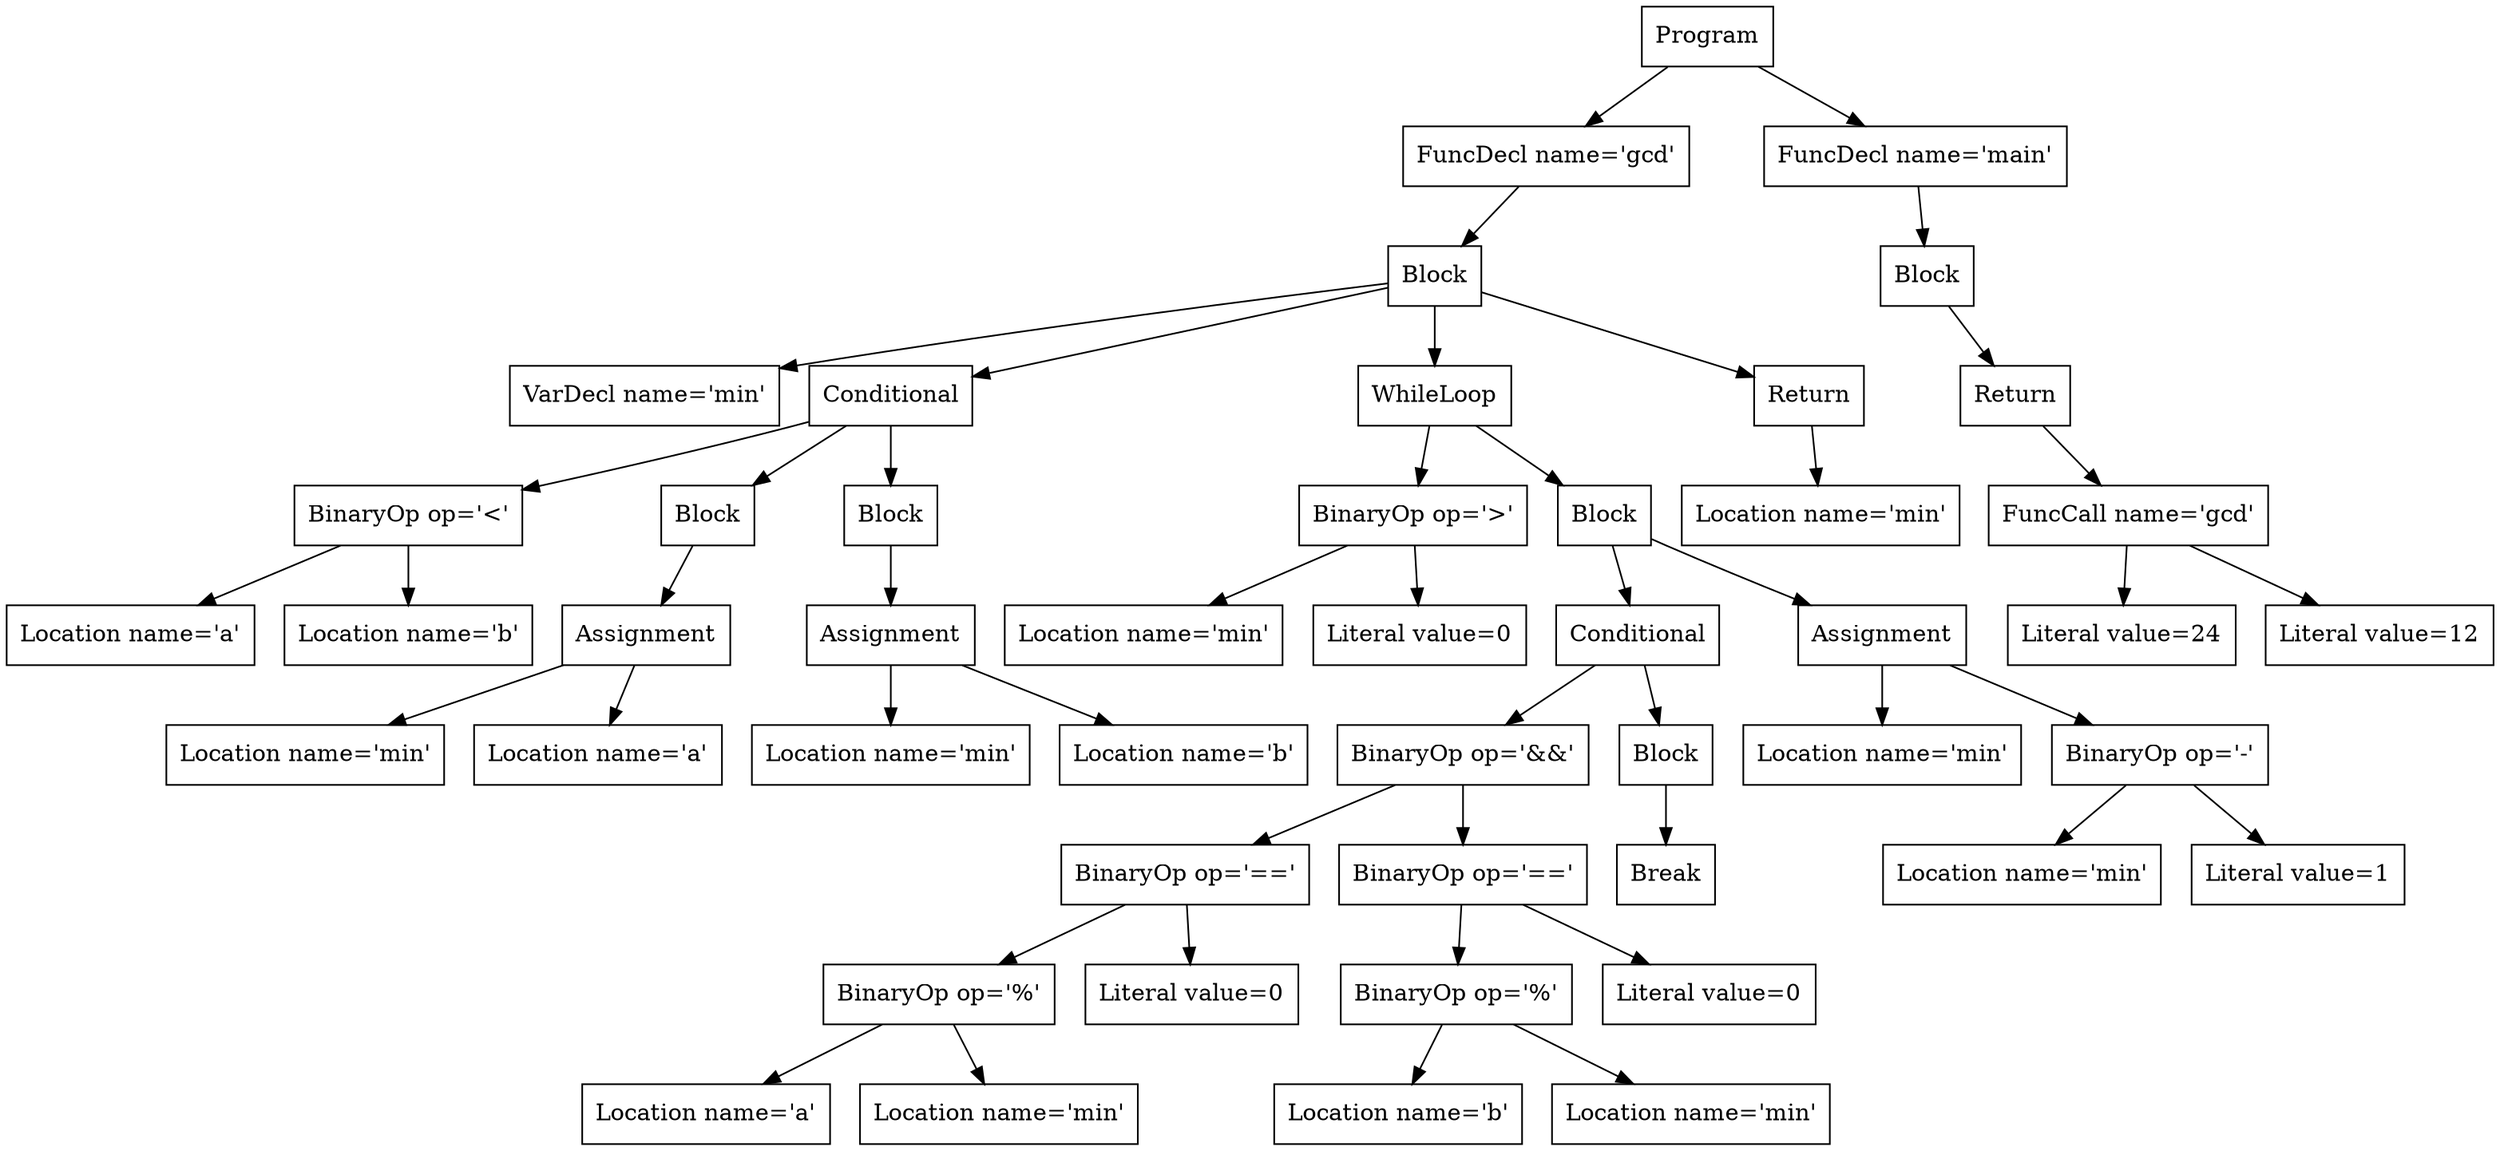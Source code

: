 digraph AST {
3 [shape=box, label="VarDecl name='min'"];
6 [shape=box, label="Location name='a'"];
7 [shape=box, label="Location name='b'"];
5 [shape=box, label="BinaryOp op='<'"];
5 -> 6;
5 -> 7;
10 [shape=box, label="Location name='min'"];
11 [shape=box, label="Location name='a'"];
9 [shape=box, label="Assignment"];
9 -> 10;
9 -> 11;
8 [shape=box, label="Block"];
8 -> 9;
14 [shape=box, label="Location name='min'"];
15 [shape=box, label="Location name='b'"];
13 [shape=box, label="Assignment"];
13 -> 14;
13 -> 15;
12 [shape=box, label="Block"];
12 -> 13;
4 [shape=box, label="Conditional"];
4 -> 5;
4 -> 8;
4 -> 12;
18 [shape=box, label="Location name='min'"];
19 [shape=box, label="Literal value=0"];
17 [shape=box, label="BinaryOp op='>'"];
17 -> 18;
17 -> 19;
25 [shape=box, label="Location name='a'"];
26 [shape=box, label="Location name='min'"];
24 [shape=box, label="BinaryOp op='%'"];
24 -> 25;
24 -> 26;
27 [shape=box, label="Literal value=0"];
23 [shape=box, label="BinaryOp op='=='"];
23 -> 24;
23 -> 27;
30 [shape=box, label="Location name='b'"];
31 [shape=box, label="Location name='min'"];
29 [shape=box, label="BinaryOp op='%'"];
29 -> 30;
29 -> 31;
32 [shape=box, label="Literal value=0"];
28 [shape=box, label="BinaryOp op='=='"];
28 -> 29;
28 -> 32;
22 [shape=box, label="BinaryOp op='&&'"];
22 -> 23;
22 -> 28;
34 [shape=box, label="Break"];
33 [shape=box, label="Block"];
33 -> 34;
21 [shape=box, label="Conditional"];
21 -> 22;
21 -> 33;
36 [shape=box, label="Location name='min'"];
38 [shape=box, label="Location name='min'"];
39 [shape=box, label="Literal value=1"];
37 [shape=box, label="BinaryOp op='-'"];
37 -> 38;
37 -> 39;
35 [shape=box, label="Assignment"];
35 -> 36;
35 -> 37;
20 [shape=box, label="Block"];
20 -> 21;
20 -> 35;
16 [shape=box, label="WhileLoop"];
16 -> 17;
16 -> 20;
41 [shape=box, label="Location name='min'"];
40 [shape=box, label="Return"];
40 -> 41;
2 [shape=box, label="Block"];
2 -> 3;
2 -> 4;
2 -> 16;
2 -> 40;
1 [shape=box, label="FuncDecl name='gcd'"];
1 -> 2;
46 [shape=box, label="Literal value=24"];
47 [shape=box, label="Literal value=12"];
45 [shape=box, label="FuncCall name='gcd'"];
45 -> 46;
45 -> 47;
44 [shape=box, label="Return"];
44 -> 45;
43 [shape=box, label="Block"];
43 -> 44;
42 [shape=box, label="FuncDecl name='main'"];
42 -> 43;
0 [shape=box, label="Program"];
0 -> 1;
0 -> 42;
}
